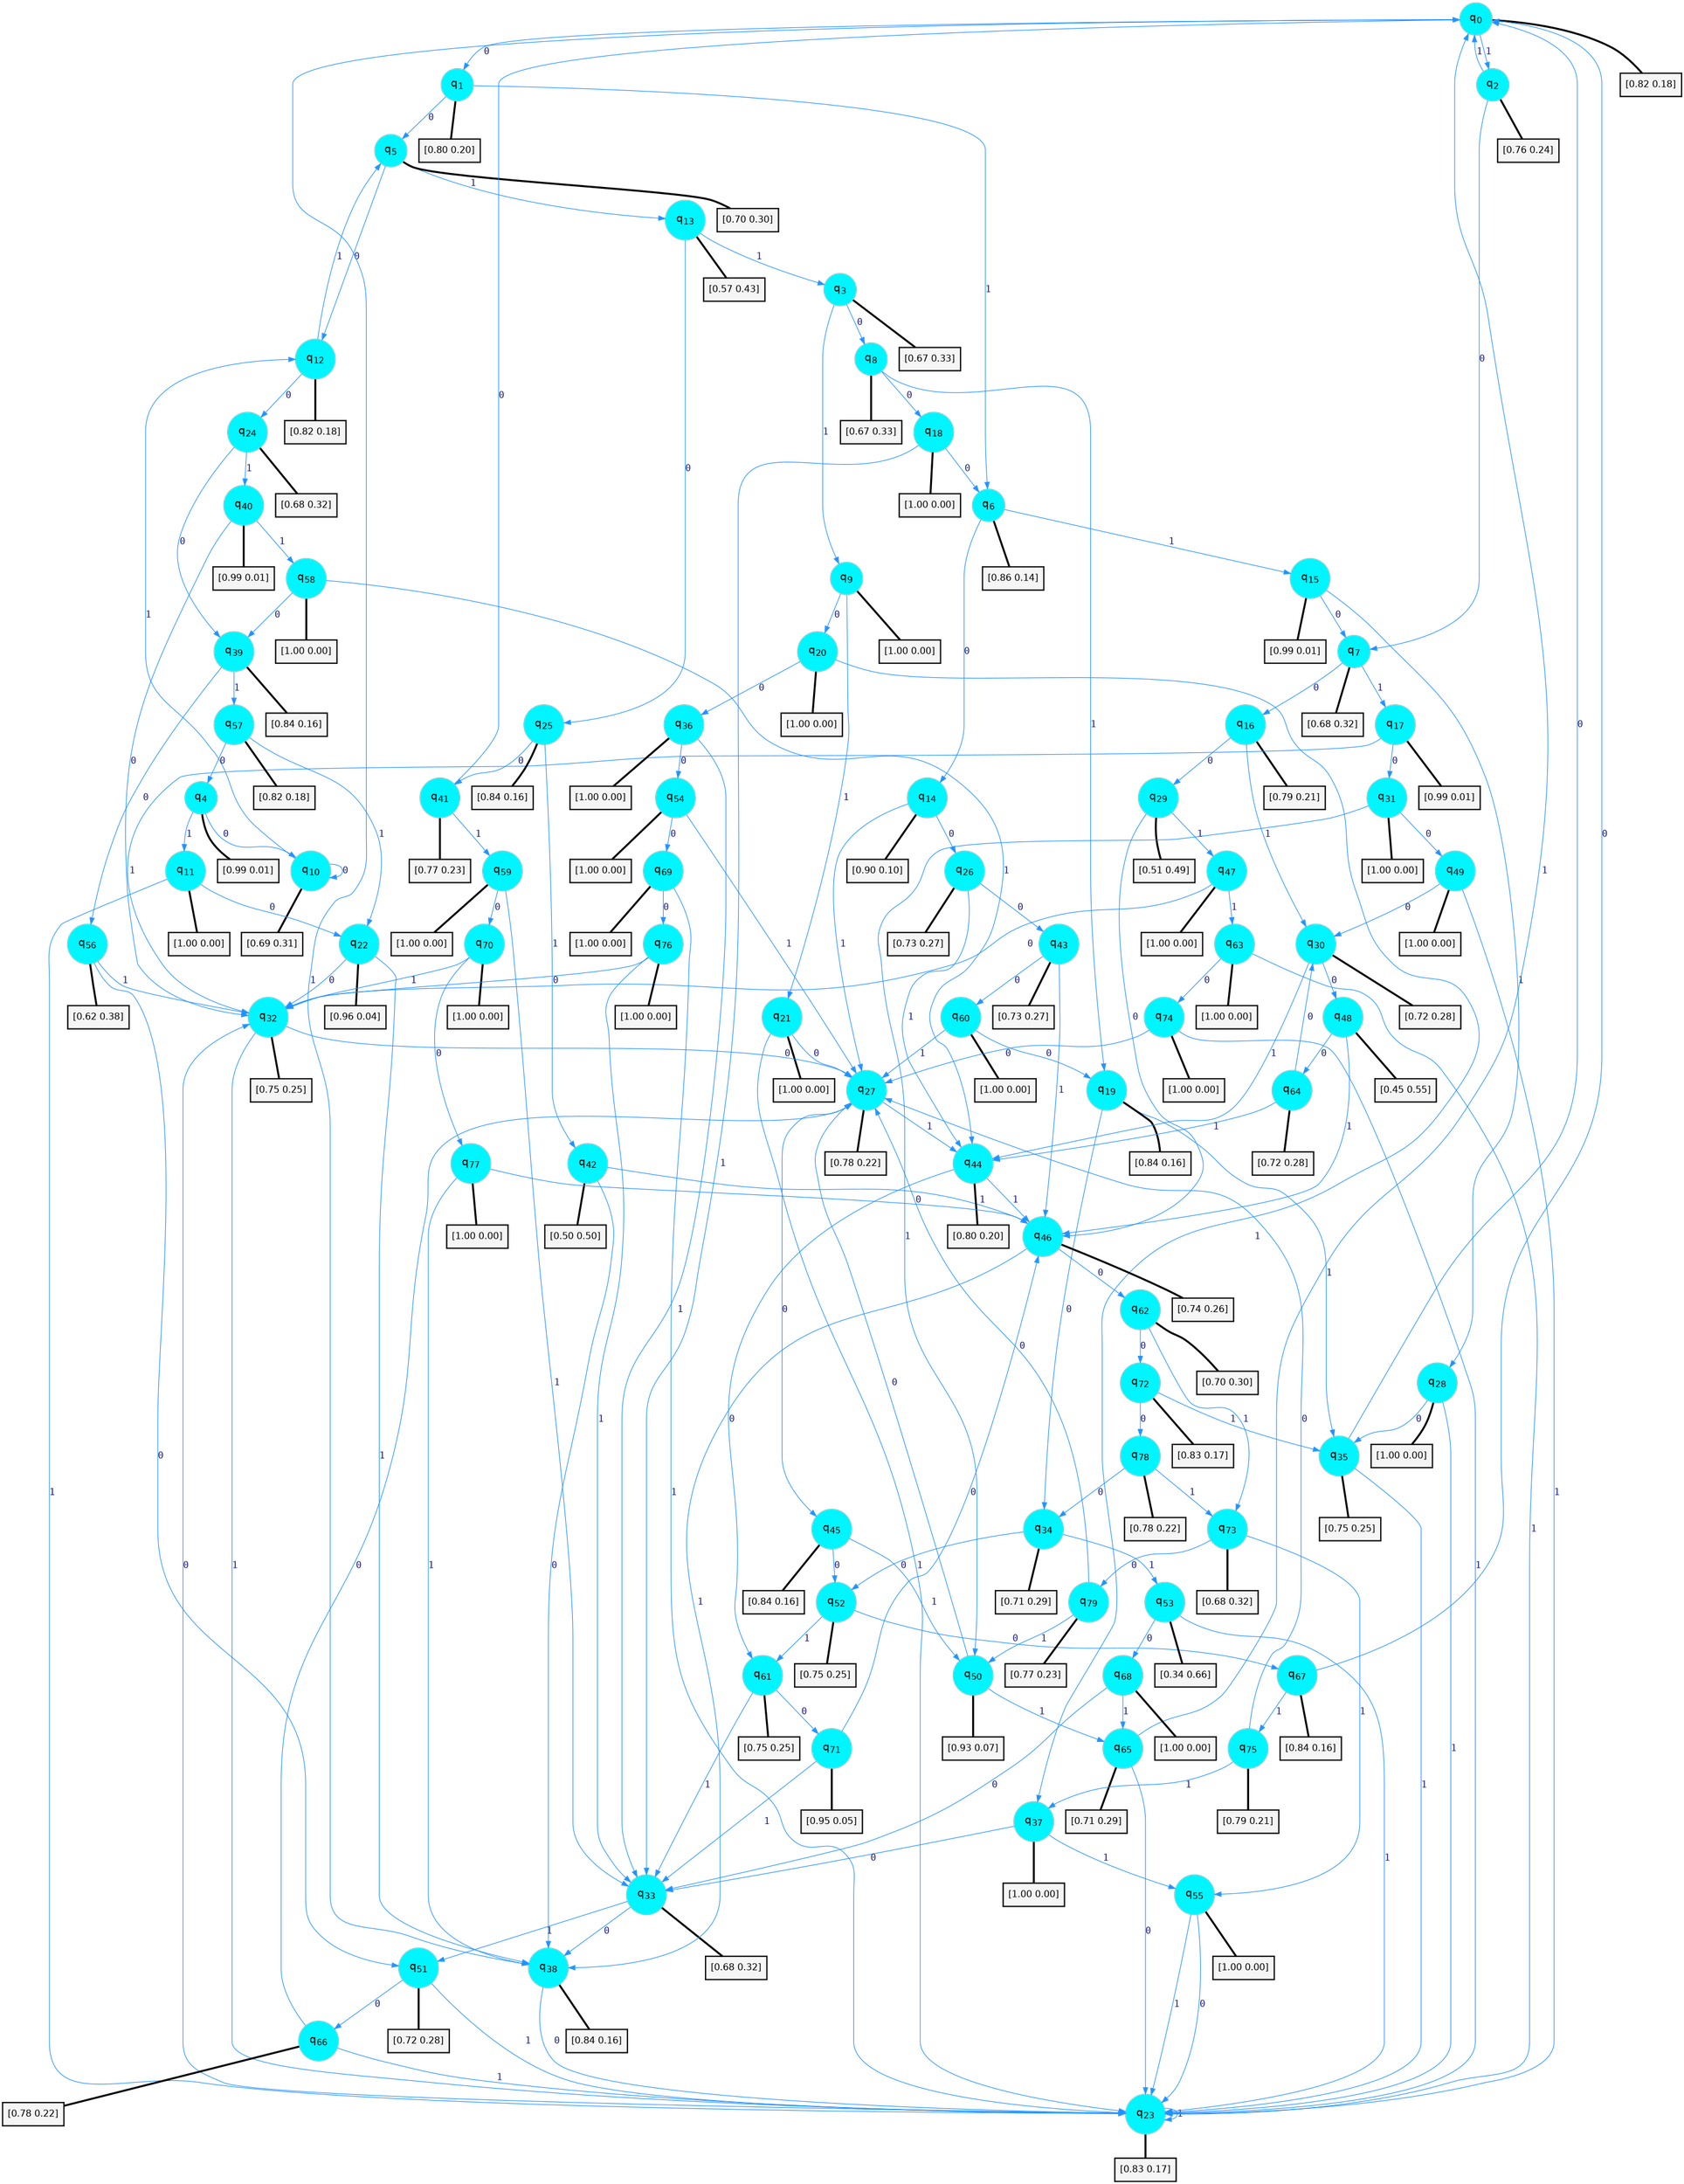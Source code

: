 digraph G {
graph [
bgcolor=transparent, dpi=300, rankdir=TD, size="40,25"];
node [
color=gray, fillcolor=turquoise1, fontcolor=black, fontname=Helvetica, fontsize=16, fontweight=bold, shape=circle, style=filled];
edge [
arrowsize=1, color=dodgerblue1, fontcolor=midnightblue, fontname=courier, fontweight=bold, penwidth=1, style=solid, weight=20];
0[label=<q<SUB>0</SUB>>];
1[label=<q<SUB>1</SUB>>];
2[label=<q<SUB>2</SUB>>];
3[label=<q<SUB>3</SUB>>];
4[label=<q<SUB>4</SUB>>];
5[label=<q<SUB>5</SUB>>];
6[label=<q<SUB>6</SUB>>];
7[label=<q<SUB>7</SUB>>];
8[label=<q<SUB>8</SUB>>];
9[label=<q<SUB>9</SUB>>];
10[label=<q<SUB>10</SUB>>];
11[label=<q<SUB>11</SUB>>];
12[label=<q<SUB>12</SUB>>];
13[label=<q<SUB>13</SUB>>];
14[label=<q<SUB>14</SUB>>];
15[label=<q<SUB>15</SUB>>];
16[label=<q<SUB>16</SUB>>];
17[label=<q<SUB>17</SUB>>];
18[label=<q<SUB>18</SUB>>];
19[label=<q<SUB>19</SUB>>];
20[label=<q<SUB>20</SUB>>];
21[label=<q<SUB>21</SUB>>];
22[label=<q<SUB>22</SUB>>];
23[label=<q<SUB>23</SUB>>];
24[label=<q<SUB>24</SUB>>];
25[label=<q<SUB>25</SUB>>];
26[label=<q<SUB>26</SUB>>];
27[label=<q<SUB>27</SUB>>];
28[label=<q<SUB>28</SUB>>];
29[label=<q<SUB>29</SUB>>];
30[label=<q<SUB>30</SUB>>];
31[label=<q<SUB>31</SUB>>];
32[label=<q<SUB>32</SUB>>];
33[label=<q<SUB>33</SUB>>];
34[label=<q<SUB>34</SUB>>];
35[label=<q<SUB>35</SUB>>];
36[label=<q<SUB>36</SUB>>];
37[label=<q<SUB>37</SUB>>];
38[label=<q<SUB>38</SUB>>];
39[label=<q<SUB>39</SUB>>];
40[label=<q<SUB>40</SUB>>];
41[label=<q<SUB>41</SUB>>];
42[label=<q<SUB>42</SUB>>];
43[label=<q<SUB>43</SUB>>];
44[label=<q<SUB>44</SUB>>];
45[label=<q<SUB>45</SUB>>];
46[label=<q<SUB>46</SUB>>];
47[label=<q<SUB>47</SUB>>];
48[label=<q<SUB>48</SUB>>];
49[label=<q<SUB>49</SUB>>];
50[label=<q<SUB>50</SUB>>];
51[label=<q<SUB>51</SUB>>];
52[label=<q<SUB>52</SUB>>];
53[label=<q<SUB>53</SUB>>];
54[label=<q<SUB>54</SUB>>];
55[label=<q<SUB>55</SUB>>];
56[label=<q<SUB>56</SUB>>];
57[label=<q<SUB>57</SUB>>];
58[label=<q<SUB>58</SUB>>];
59[label=<q<SUB>59</SUB>>];
60[label=<q<SUB>60</SUB>>];
61[label=<q<SUB>61</SUB>>];
62[label=<q<SUB>62</SUB>>];
63[label=<q<SUB>63</SUB>>];
64[label=<q<SUB>64</SUB>>];
65[label=<q<SUB>65</SUB>>];
66[label=<q<SUB>66</SUB>>];
67[label=<q<SUB>67</SUB>>];
68[label=<q<SUB>68</SUB>>];
69[label=<q<SUB>69</SUB>>];
70[label=<q<SUB>70</SUB>>];
71[label=<q<SUB>71</SUB>>];
72[label=<q<SUB>72</SUB>>];
73[label=<q<SUB>73</SUB>>];
74[label=<q<SUB>74</SUB>>];
75[label=<q<SUB>75</SUB>>];
76[label=<q<SUB>76</SUB>>];
77[label=<q<SUB>77</SUB>>];
78[label=<q<SUB>78</SUB>>];
79[label=<q<SUB>79</SUB>>];
80[label="[0.82 0.18]", shape=box,fontcolor=black, fontname=Helvetica, fontsize=14, penwidth=2, fillcolor=whitesmoke,color=black];
81[label="[0.80 0.20]", shape=box,fontcolor=black, fontname=Helvetica, fontsize=14, penwidth=2, fillcolor=whitesmoke,color=black];
82[label="[0.76 0.24]", shape=box,fontcolor=black, fontname=Helvetica, fontsize=14, penwidth=2, fillcolor=whitesmoke,color=black];
83[label="[0.67 0.33]", shape=box,fontcolor=black, fontname=Helvetica, fontsize=14, penwidth=2, fillcolor=whitesmoke,color=black];
84[label="[0.99 0.01]", shape=box,fontcolor=black, fontname=Helvetica, fontsize=14, penwidth=2, fillcolor=whitesmoke,color=black];
85[label="[0.70 0.30]", shape=box,fontcolor=black, fontname=Helvetica, fontsize=14, penwidth=2, fillcolor=whitesmoke,color=black];
86[label="[0.86 0.14]", shape=box,fontcolor=black, fontname=Helvetica, fontsize=14, penwidth=2, fillcolor=whitesmoke,color=black];
87[label="[0.68 0.32]", shape=box,fontcolor=black, fontname=Helvetica, fontsize=14, penwidth=2, fillcolor=whitesmoke,color=black];
88[label="[0.67 0.33]", shape=box,fontcolor=black, fontname=Helvetica, fontsize=14, penwidth=2, fillcolor=whitesmoke,color=black];
89[label="[1.00 0.00]", shape=box,fontcolor=black, fontname=Helvetica, fontsize=14, penwidth=2, fillcolor=whitesmoke,color=black];
90[label="[0.69 0.31]", shape=box,fontcolor=black, fontname=Helvetica, fontsize=14, penwidth=2, fillcolor=whitesmoke,color=black];
91[label="[1.00 0.00]", shape=box,fontcolor=black, fontname=Helvetica, fontsize=14, penwidth=2, fillcolor=whitesmoke,color=black];
92[label="[0.82 0.18]", shape=box,fontcolor=black, fontname=Helvetica, fontsize=14, penwidth=2, fillcolor=whitesmoke,color=black];
93[label="[0.57 0.43]", shape=box,fontcolor=black, fontname=Helvetica, fontsize=14, penwidth=2, fillcolor=whitesmoke,color=black];
94[label="[0.90 0.10]", shape=box,fontcolor=black, fontname=Helvetica, fontsize=14, penwidth=2, fillcolor=whitesmoke,color=black];
95[label="[0.99 0.01]", shape=box,fontcolor=black, fontname=Helvetica, fontsize=14, penwidth=2, fillcolor=whitesmoke,color=black];
96[label="[0.79 0.21]", shape=box,fontcolor=black, fontname=Helvetica, fontsize=14, penwidth=2, fillcolor=whitesmoke,color=black];
97[label="[0.99 0.01]", shape=box,fontcolor=black, fontname=Helvetica, fontsize=14, penwidth=2, fillcolor=whitesmoke,color=black];
98[label="[1.00 0.00]", shape=box,fontcolor=black, fontname=Helvetica, fontsize=14, penwidth=2, fillcolor=whitesmoke,color=black];
99[label="[0.84 0.16]", shape=box,fontcolor=black, fontname=Helvetica, fontsize=14, penwidth=2, fillcolor=whitesmoke,color=black];
100[label="[1.00 0.00]", shape=box,fontcolor=black, fontname=Helvetica, fontsize=14, penwidth=2, fillcolor=whitesmoke,color=black];
101[label="[1.00 0.00]", shape=box,fontcolor=black, fontname=Helvetica, fontsize=14, penwidth=2, fillcolor=whitesmoke,color=black];
102[label="[0.96 0.04]", shape=box,fontcolor=black, fontname=Helvetica, fontsize=14, penwidth=2, fillcolor=whitesmoke,color=black];
103[label="[0.83 0.17]", shape=box,fontcolor=black, fontname=Helvetica, fontsize=14, penwidth=2, fillcolor=whitesmoke,color=black];
104[label="[0.68 0.32]", shape=box,fontcolor=black, fontname=Helvetica, fontsize=14, penwidth=2, fillcolor=whitesmoke,color=black];
105[label="[0.84 0.16]", shape=box,fontcolor=black, fontname=Helvetica, fontsize=14, penwidth=2, fillcolor=whitesmoke,color=black];
106[label="[0.73 0.27]", shape=box,fontcolor=black, fontname=Helvetica, fontsize=14, penwidth=2, fillcolor=whitesmoke,color=black];
107[label="[0.78 0.22]", shape=box,fontcolor=black, fontname=Helvetica, fontsize=14, penwidth=2, fillcolor=whitesmoke,color=black];
108[label="[1.00 0.00]", shape=box,fontcolor=black, fontname=Helvetica, fontsize=14, penwidth=2, fillcolor=whitesmoke,color=black];
109[label="[0.51 0.49]", shape=box,fontcolor=black, fontname=Helvetica, fontsize=14, penwidth=2, fillcolor=whitesmoke,color=black];
110[label="[0.72 0.28]", shape=box,fontcolor=black, fontname=Helvetica, fontsize=14, penwidth=2, fillcolor=whitesmoke,color=black];
111[label="[1.00 0.00]", shape=box,fontcolor=black, fontname=Helvetica, fontsize=14, penwidth=2, fillcolor=whitesmoke,color=black];
112[label="[0.75 0.25]", shape=box,fontcolor=black, fontname=Helvetica, fontsize=14, penwidth=2, fillcolor=whitesmoke,color=black];
113[label="[0.68 0.32]", shape=box,fontcolor=black, fontname=Helvetica, fontsize=14, penwidth=2, fillcolor=whitesmoke,color=black];
114[label="[0.71 0.29]", shape=box,fontcolor=black, fontname=Helvetica, fontsize=14, penwidth=2, fillcolor=whitesmoke,color=black];
115[label="[0.75 0.25]", shape=box,fontcolor=black, fontname=Helvetica, fontsize=14, penwidth=2, fillcolor=whitesmoke,color=black];
116[label="[1.00 0.00]", shape=box,fontcolor=black, fontname=Helvetica, fontsize=14, penwidth=2, fillcolor=whitesmoke,color=black];
117[label="[1.00 0.00]", shape=box,fontcolor=black, fontname=Helvetica, fontsize=14, penwidth=2, fillcolor=whitesmoke,color=black];
118[label="[0.84 0.16]", shape=box,fontcolor=black, fontname=Helvetica, fontsize=14, penwidth=2, fillcolor=whitesmoke,color=black];
119[label="[0.84 0.16]", shape=box,fontcolor=black, fontname=Helvetica, fontsize=14, penwidth=2, fillcolor=whitesmoke,color=black];
120[label="[0.99 0.01]", shape=box,fontcolor=black, fontname=Helvetica, fontsize=14, penwidth=2, fillcolor=whitesmoke,color=black];
121[label="[0.77 0.23]", shape=box,fontcolor=black, fontname=Helvetica, fontsize=14, penwidth=2, fillcolor=whitesmoke,color=black];
122[label="[0.50 0.50]", shape=box,fontcolor=black, fontname=Helvetica, fontsize=14, penwidth=2, fillcolor=whitesmoke,color=black];
123[label="[0.73 0.27]", shape=box,fontcolor=black, fontname=Helvetica, fontsize=14, penwidth=2, fillcolor=whitesmoke,color=black];
124[label="[0.80 0.20]", shape=box,fontcolor=black, fontname=Helvetica, fontsize=14, penwidth=2, fillcolor=whitesmoke,color=black];
125[label="[0.84 0.16]", shape=box,fontcolor=black, fontname=Helvetica, fontsize=14, penwidth=2, fillcolor=whitesmoke,color=black];
126[label="[0.74 0.26]", shape=box,fontcolor=black, fontname=Helvetica, fontsize=14, penwidth=2, fillcolor=whitesmoke,color=black];
127[label="[1.00 0.00]", shape=box,fontcolor=black, fontname=Helvetica, fontsize=14, penwidth=2, fillcolor=whitesmoke,color=black];
128[label="[0.45 0.55]", shape=box,fontcolor=black, fontname=Helvetica, fontsize=14, penwidth=2, fillcolor=whitesmoke,color=black];
129[label="[1.00 0.00]", shape=box,fontcolor=black, fontname=Helvetica, fontsize=14, penwidth=2, fillcolor=whitesmoke,color=black];
130[label="[0.93 0.07]", shape=box,fontcolor=black, fontname=Helvetica, fontsize=14, penwidth=2, fillcolor=whitesmoke,color=black];
131[label="[0.72 0.28]", shape=box,fontcolor=black, fontname=Helvetica, fontsize=14, penwidth=2, fillcolor=whitesmoke,color=black];
132[label="[0.75 0.25]", shape=box,fontcolor=black, fontname=Helvetica, fontsize=14, penwidth=2, fillcolor=whitesmoke,color=black];
133[label="[0.34 0.66]", shape=box,fontcolor=black, fontname=Helvetica, fontsize=14, penwidth=2, fillcolor=whitesmoke,color=black];
134[label="[1.00 0.00]", shape=box,fontcolor=black, fontname=Helvetica, fontsize=14, penwidth=2, fillcolor=whitesmoke,color=black];
135[label="[1.00 0.00]", shape=box,fontcolor=black, fontname=Helvetica, fontsize=14, penwidth=2, fillcolor=whitesmoke,color=black];
136[label="[0.62 0.38]", shape=box,fontcolor=black, fontname=Helvetica, fontsize=14, penwidth=2, fillcolor=whitesmoke,color=black];
137[label="[0.82 0.18]", shape=box,fontcolor=black, fontname=Helvetica, fontsize=14, penwidth=2, fillcolor=whitesmoke,color=black];
138[label="[1.00 0.00]", shape=box,fontcolor=black, fontname=Helvetica, fontsize=14, penwidth=2, fillcolor=whitesmoke,color=black];
139[label="[1.00 0.00]", shape=box,fontcolor=black, fontname=Helvetica, fontsize=14, penwidth=2, fillcolor=whitesmoke,color=black];
140[label="[1.00 0.00]", shape=box,fontcolor=black, fontname=Helvetica, fontsize=14, penwidth=2, fillcolor=whitesmoke,color=black];
141[label="[0.75 0.25]", shape=box,fontcolor=black, fontname=Helvetica, fontsize=14, penwidth=2, fillcolor=whitesmoke,color=black];
142[label="[0.70 0.30]", shape=box,fontcolor=black, fontname=Helvetica, fontsize=14, penwidth=2, fillcolor=whitesmoke,color=black];
143[label="[1.00 0.00]", shape=box,fontcolor=black, fontname=Helvetica, fontsize=14, penwidth=2, fillcolor=whitesmoke,color=black];
144[label="[0.72 0.28]", shape=box,fontcolor=black, fontname=Helvetica, fontsize=14, penwidth=2, fillcolor=whitesmoke,color=black];
145[label="[0.71 0.29]", shape=box,fontcolor=black, fontname=Helvetica, fontsize=14, penwidth=2, fillcolor=whitesmoke,color=black];
146[label="[0.78 0.22]", shape=box,fontcolor=black, fontname=Helvetica, fontsize=14, penwidth=2, fillcolor=whitesmoke,color=black];
147[label="[0.84 0.16]", shape=box,fontcolor=black, fontname=Helvetica, fontsize=14, penwidth=2, fillcolor=whitesmoke,color=black];
148[label="[1.00 0.00]", shape=box,fontcolor=black, fontname=Helvetica, fontsize=14, penwidth=2, fillcolor=whitesmoke,color=black];
149[label="[1.00 0.00]", shape=box,fontcolor=black, fontname=Helvetica, fontsize=14, penwidth=2, fillcolor=whitesmoke,color=black];
150[label="[1.00 0.00]", shape=box,fontcolor=black, fontname=Helvetica, fontsize=14, penwidth=2, fillcolor=whitesmoke,color=black];
151[label="[0.95 0.05]", shape=box,fontcolor=black, fontname=Helvetica, fontsize=14, penwidth=2, fillcolor=whitesmoke,color=black];
152[label="[0.83 0.17]", shape=box,fontcolor=black, fontname=Helvetica, fontsize=14, penwidth=2, fillcolor=whitesmoke,color=black];
153[label="[0.68 0.32]", shape=box,fontcolor=black, fontname=Helvetica, fontsize=14, penwidth=2, fillcolor=whitesmoke,color=black];
154[label="[1.00 0.00]", shape=box,fontcolor=black, fontname=Helvetica, fontsize=14, penwidth=2, fillcolor=whitesmoke,color=black];
155[label="[0.79 0.21]", shape=box,fontcolor=black, fontname=Helvetica, fontsize=14, penwidth=2, fillcolor=whitesmoke,color=black];
156[label="[1.00 0.00]", shape=box,fontcolor=black, fontname=Helvetica, fontsize=14, penwidth=2, fillcolor=whitesmoke,color=black];
157[label="[1.00 0.00]", shape=box,fontcolor=black, fontname=Helvetica, fontsize=14, penwidth=2, fillcolor=whitesmoke,color=black];
158[label="[0.78 0.22]", shape=box,fontcolor=black, fontname=Helvetica, fontsize=14, penwidth=2, fillcolor=whitesmoke,color=black];
159[label="[0.77 0.23]", shape=box,fontcolor=black, fontname=Helvetica, fontsize=14, penwidth=2, fillcolor=whitesmoke,color=black];
0->1 [label=0];
0->2 [label=1];
0->80 [arrowhead=none, penwidth=3,color=black];
1->5 [label=0];
1->6 [label=1];
1->81 [arrowhead=none, penwidth=3,color=black];
2->7 [label=0];
2->0 [label=1];
2->82 [arrowhead=none, penwidth=3,color=black];
3->8 [label=0];
3->9 [label=1];
3->83 [arrowhead=none, penwidth=3,color=black];
4->10 [label=0];
4->11 [label=1];
4->84 [arrowhead=none, penwidth=3,color=black];
5->12 [label=0];
5->13 [label=1];
5->85 [arrowhead=none, penwidth=3,color=black];
6->14 [label=0];
6->15 [label=1];
6->86 [arrowhead=none, penwidth=3,color=black];
7->16 [label=0];
7->17 [label=1];
7->87 [arrowhead=none, penwidth=3,color=black];
8->18 [label=0];
8->19 [label=1];
8->88 [arrowhead=none, penwidth=3,color=black];
9->20 [label=0];
9->21 [label=1];
9->89 [arrowhead=none, penwidth=3,color=black];
10->10 [label=0];
10->12 [label=1];
10->90 [arrowhead=none, penwidth=3,color=black];
11->22 [label=0];
11->23 [label=1];
11->91 [arrowhead=none, penwidth=3,color=black];
12->24 [label=0];
12->5 [label=1];
12->92 [arrowhead=none, penwidth=3,color=black];
13->25 [label=0];
13->3 [label=1];
13->93 [arrowhead=none, penwidth=3,color=black];
14->26 [label=0];
14->27 [label=1];
14->94 [arrowhead=none, penwidth=3,color=black];
15->7 [label=0];
15->28 [label=1];
15->95 [arrowhead=none, penwidth=3,color=black];
16->29 [label=0];
16->30 [label=1];
16->96 [arrowhead=none, penwidth=3,color=black];
17->31 [label=0];
17->32 [label=1];
17->97 [arrowhead=none, penwidth=3,color=black];
18->6 [label=0];
18->33 [label=1];
18->98 [arrowhead=none, penwidth=3,color=black];
19->34 [label=0];
19->35 [label=1];
19->99 [arrowhead=none, penwidth=3,color=black];
20->36 [label=0];
20->37 [label=1];
20->100 [arrowhead=none, penwidth=3,color=black];
21->27 [label=0];
21->23 [label=1];
21->101 [arrowhead=none, penwidth=3,color=black];
22->32 [label=0];
22->38 [label=1];
22->102 [arrowhead=none, penwidth=3,color=black];
23->32 [label=0];
23->23 [label=1];
23->103 [arrowhead=none, penwidth=3,color=black];
24->39 [label=0];
24->40 [label=1];
24->104 [arrowhead=none, penwidth=3,color=black];
25->41 [label=0];
25->42 [label=1];
25->105 [arrowhead=none, penwidth=3,color=black];
26->43 [label=0];
26->44 [label=1];
26->106 [arrowhead=none, penwidth=3,color=black];
27->45 [label=0];
27->44 [label=1];
27->107 [arrowhead=none, penwidth=3,color=black];
28->35 [label=0];
28->23 [label=1];
28->108 [arrowhead=none, penwidth=3,color=black];
29->46 [label=0];
29->47 [label=1];
29->109 [arrowhead=none, penwidth=3,color=black];
30->48 [label=0];
30->44 [label=1];
30->110 [arrowhead=none, penwidth=3,color=black];
31->49 [label=0];
31->50 [label=1];
31->111 [arrowhead=none, penwidth=3,color=black];
32->27 [label=0];
32->23 [label=1];
32->112 [arrowhead=none, penwidth=3,color=black];
33->38 [label=0];
33->51 [label=1];
33->113 [arrowhead=none, penwidth=3,color=black];
34->52 [label=0];
34->53 [label=1];
34->114 [arrowhead=none, penwidth=3,color=black];
35->0 [label=0];
35->23 [label=1];
35->115 [arrowhead=none, penwidth=3,color=black];
36->54 [label=0];
36->33 [label=1];
36->116 [arrowhead=none, penwidth=3,color=black];
37->33 [label=0];
37->55 [label=1];
37->117 [arrowhead=none, penwidth=3,color=black];
38->23 [label=0];
38->0 [label=1];
38->118 [arrowhead=none, penwidth=3,color=black];
39->56 [label=0];
39->57 [label=1];
39->119 [arrowhead=none, penwidth=3,color=black];
40->32 [label=0];
40->58 [label=1];
40->120 [arrowhead=none, penwidth=3,color=black];
41->0 [label=0];
41->59 [label=1];
41->121 [arrowhead=none, penwidth=3,color=black];
42->38 [label=0];
42->46 [label=1];
42->122 [arrowhead=none, penwidth=3,color=black];
43->60 [label=0];
43->46 [label=1];
43->123 [arrowhead=none, penwidth=3,color=black];
44->61 [label=0];
44->46 [label=1];
44->124 [arrowhead=none, penwidth=3,color=black];
45->52 [label=0];
45->50 [label=1];
45->125 [arrowhead=none, penwidth=3,color=black];
46->62 [label=0];
46->38 [label=1];
46->126 [arrowhead=none, penwidth=3,color=black];
47->32 [label=0];
47->63 [label=1];
47->127 [arrowhead=none, penwidth=3,color=black];
48->64 [label=0];
48->46 [label=1];
48->128 [arrowhead=none, penwidth=3,color=black];
49->30 [label=0];
49->23 [label=1];
49->129 [arrowhead=none, penwidth=3,color=black];
50->27 [label=0];
50->65 [label=1];
50->130 [arrowhead=none, penwidth=3,color=black];
51->66 [label=0];
51->23 [label=1];
51->131 [arrowhead=none, penwidth=3,color=black];
52->67 [label=0];
52->61 [label=1];
52->132 [arrowhead=none, penwidth=3,color=black];
53->68 [label=0];
53->23 [label=1];
53->133 [arrowhead=none, penwidth=3,color=black];
54->69 [label=0];
54->27 [label=1];
54->134 [arrowhead=none, penwidth=3,color=black];
55->23 [label=0];
55->23 [label=1];
55->135 [arrowhead=none, penwidth=3,color=black];
56->51 [label=0];
56->32 [label=1];
56->136 [arrowhead=none, penwidth=3,color=black];
57->4 [label=0];
57->22 [label=1];
57->137 [arrowhead=none, penwidth=3,color=black];
58->39 [label=0];
58->44 [label=1];
58->138 [arrowhead=none, penwidth=3,color=black];
59->70 [label=0];
59->33 [label=1];
59->139 [arrowhead=none, penwidth=3,color=black];
60->19 [label=0];
60->27 [label=1];
60->140 [arrowhead=none, penwidth=3,color=black];
61->71 [label=0];
61->33 [label=1];
61->141 [arrowhead=none, penwidth=3,color=black];
62->72 [label=0];
62->73 [label=1];
62->142 [arrowhead=none, penwidth=3,color=black];
63->74 [label=0];
63->23 [label=1];
63->143 [arrowhead=none, penwidth=3,color=black];
64->30 [label=0];
64->44 [label=1];
64->144 [arrowhead=none, penwidth=3,color=black];
65->23 [label=0];
65->0 [label=1];
65->145 [arrowhead=none, penwidth=3,color=black];
66->27 [label=0];
66->23 [label=1];
66->146 [arrowhead=none, penwidth=3,color=black];
67->0 [label=0];
67->75 [label=1];
67->147 [arrowhead=none, penwidth=3,color=black];
68->33 [label=0];
68->65 [label=1];
68->148 [arrowhead=none, penwidth=3,color=black];
69->76 [label=0];
69->23 [label=1];
69->149 [arrowhead=none, penwidth=3,color=black];
70->77 [label=0];
70->32 [label=1];
70->150 [arrowhead=none, penwidth=3,color=black];
71->46 [label=0];
71->33 [label=1];
71->151 [arrowhead=none, penwidth=3,color=black];
72->78 [label=0];
72->35 [label=1];
72->152 [arrowhead=none, penwidth=3,color=black];
73->79 [label=0];
73->55 [label=1];
73->153 [arrowhead=none, penwidth=3,color=black];
74->27 [label=0];
74->23 [label=1];
74->154 [arrowhead=none, penwidth=3,color=black];
75->27 [label=0];
75->37 [label=1];
75->155 [arrowhead=none, penwidth=3,color=black];
76->32 [label=0];
76->33 [label=1];
76->156 [arrowhead=none, penwidth=3,color=black];
77->46 [label=0];
77->38 [label=1];
77->157 [arrowhead=none, penwidth=3,color=black];
78->34 [label=0];
78->73 [label=1];
78->158 [arrowhead=none, penwidth=3,color=black];
79->27 [label=0];
79->50 [label=1];
79->159 [arrowhead=none, penwidth=3,color=black];
}
